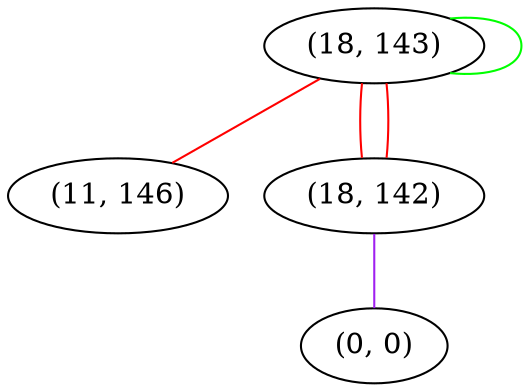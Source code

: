 graph "" {
"(18, 143)";
"(11, 146)";
"(18, 142)";
"(0, 0)";
"(18, 143)" -- "(18, 143)"  [color=green, key=0, weight=2];
"(18, 143)" -- "(11, 146)"  [color=red, key=0, weight=1];
"(18, 143)" -- "(18, 142)"  [color=red, key=0, weight=1];
"(18, 143)" -- "(18, 142)"  [color=red, key=1, weight=1];
"(18, 142)" -- "(0, 0)"  [color=purple, key=0, weight=4];
}
